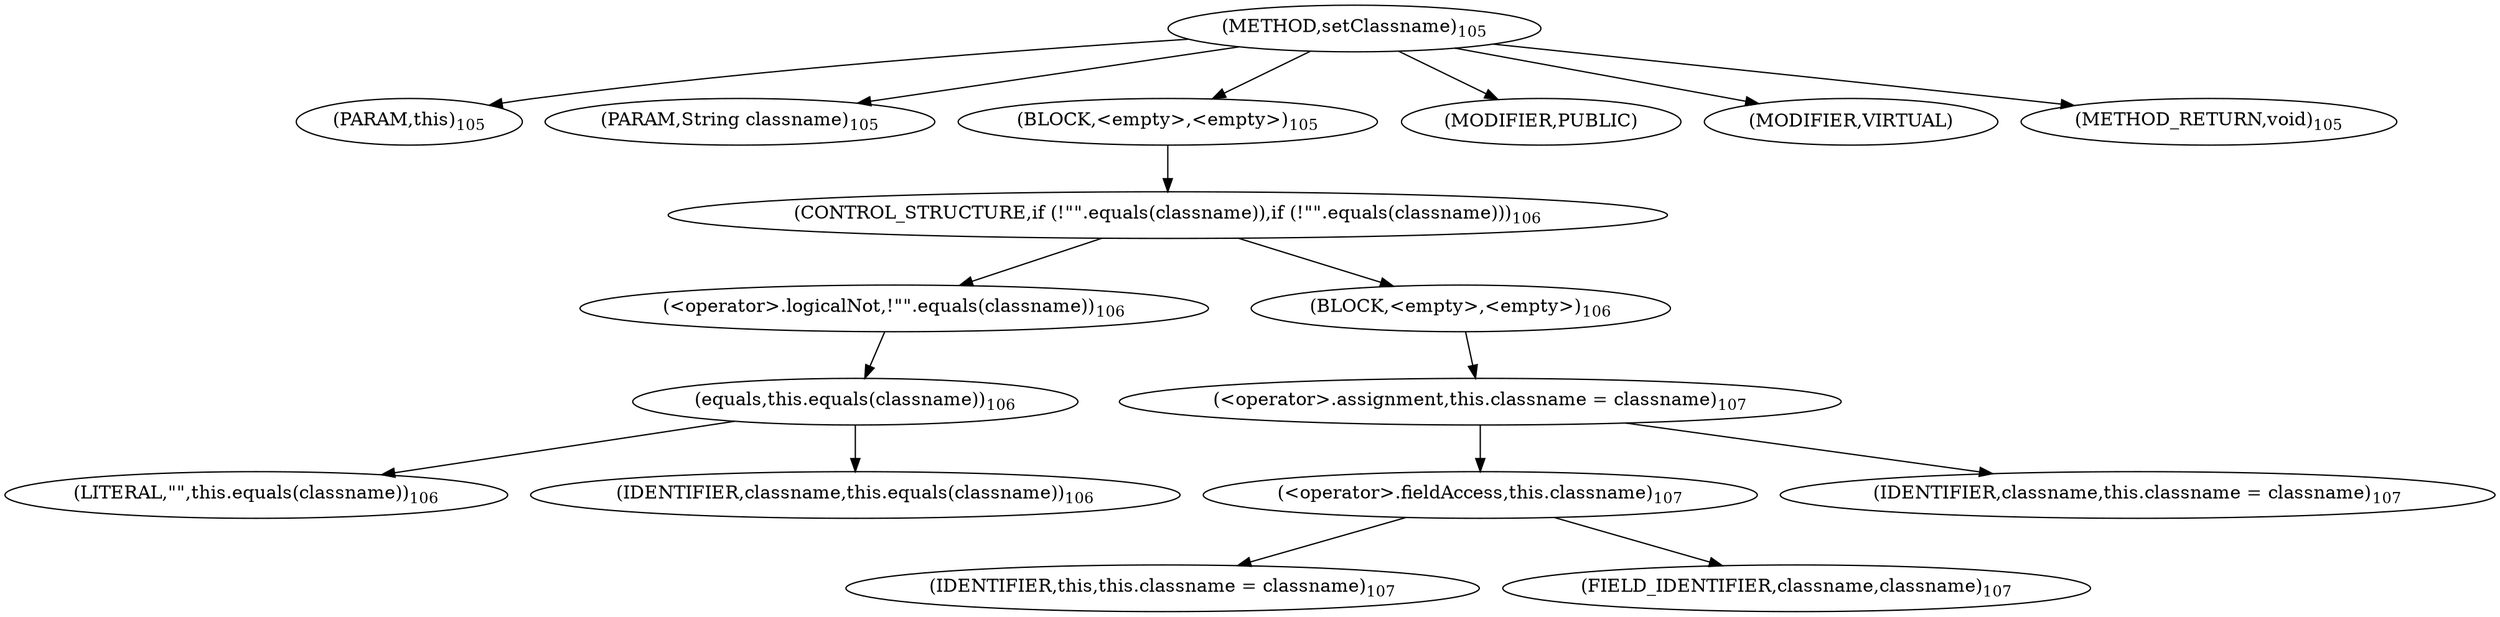 digraph "setClassname" {  
"142" [label = <(METHOD,setClassname)<SUB>105</SUB>> ]
"18" [label = <(PARAM,this)<SUB>105</SUB>> ]
"143" [label = <(PARAM,String classname)<SUB>105</SUB>> ]
"144" [label = <(BLOCK,&lt;empty&gt;,&lt;empty&gt;)<SUB>105</SUB>> ]
"145" [label = <(CONTROL_STRUCTURE,if (!&quot;&quot;.equals(classname)),if (!&quot;&quot;.equals(classname)))<SUB>106</SUB>> ]
"146" [label = <(&lt;operator&gt;.logicalNot,!&quot;&quot;.equals(classname))<SUB>106</SUB>> ]
"147" [label = <(equals,this.equals(classname))<SUB>106</SUB>> ]
"148" [label = <(LITERAL,&quot;&quot;,this.equals(classname))<SUB>106</SUB>> ]
"149" [label = <(IDENTIFIER,classname,this.equals(classname))<SUB>106</SUB>> ]
"150" [label = <(BLOCK,&lt;empty&gt;,&lt;empty&gt;)<SUB>106</SUB>> ]
"151" [label = <(&lt;operator&gt;.assignment,this.classname = classname)<SUB>107</SUB>> ]
"152" [label = <(&lt;operator&gt;.fieldAccess,this.classname)<SUB>107</SUB>> ]
"17" [label = <(IDENTIFIER,this,this.classname = classname)<SUB>107</SUB>> ]
"153" [label = <(FIELD_IDENTIFIER,classname,classname)<SUB>107</SUB>> ]
"154" [label = <(IDENTIFIER,classname,this.classname = classname)<SUB>107</SUB>> ]
"155" [label = <(MODIFIER,PUBLIC)> ]
"156" [label = <(MODIFIER,VIRTUAL)> ]
"157" [label = <(METHOD_RETURN,void)<SUB>105</SUB>> ]
  "142" -> "18" 
  "142" -> "143" 
  "142" -> "144" 
  "142" -> "155" 
  "142" -> "156" 
  "142" -> "157" 
  "144" -> "145" 
  "145" -> "146" 
  "145" -> "150" 
  "146" -> "147" 
  "147" -> "148" 
  "147" -> "149" 
  "150" -> "151" 
  "151" -> "152" 
  "151" -> "154" 
  "152" -> "17" 
  "152" -> "153" 
}
